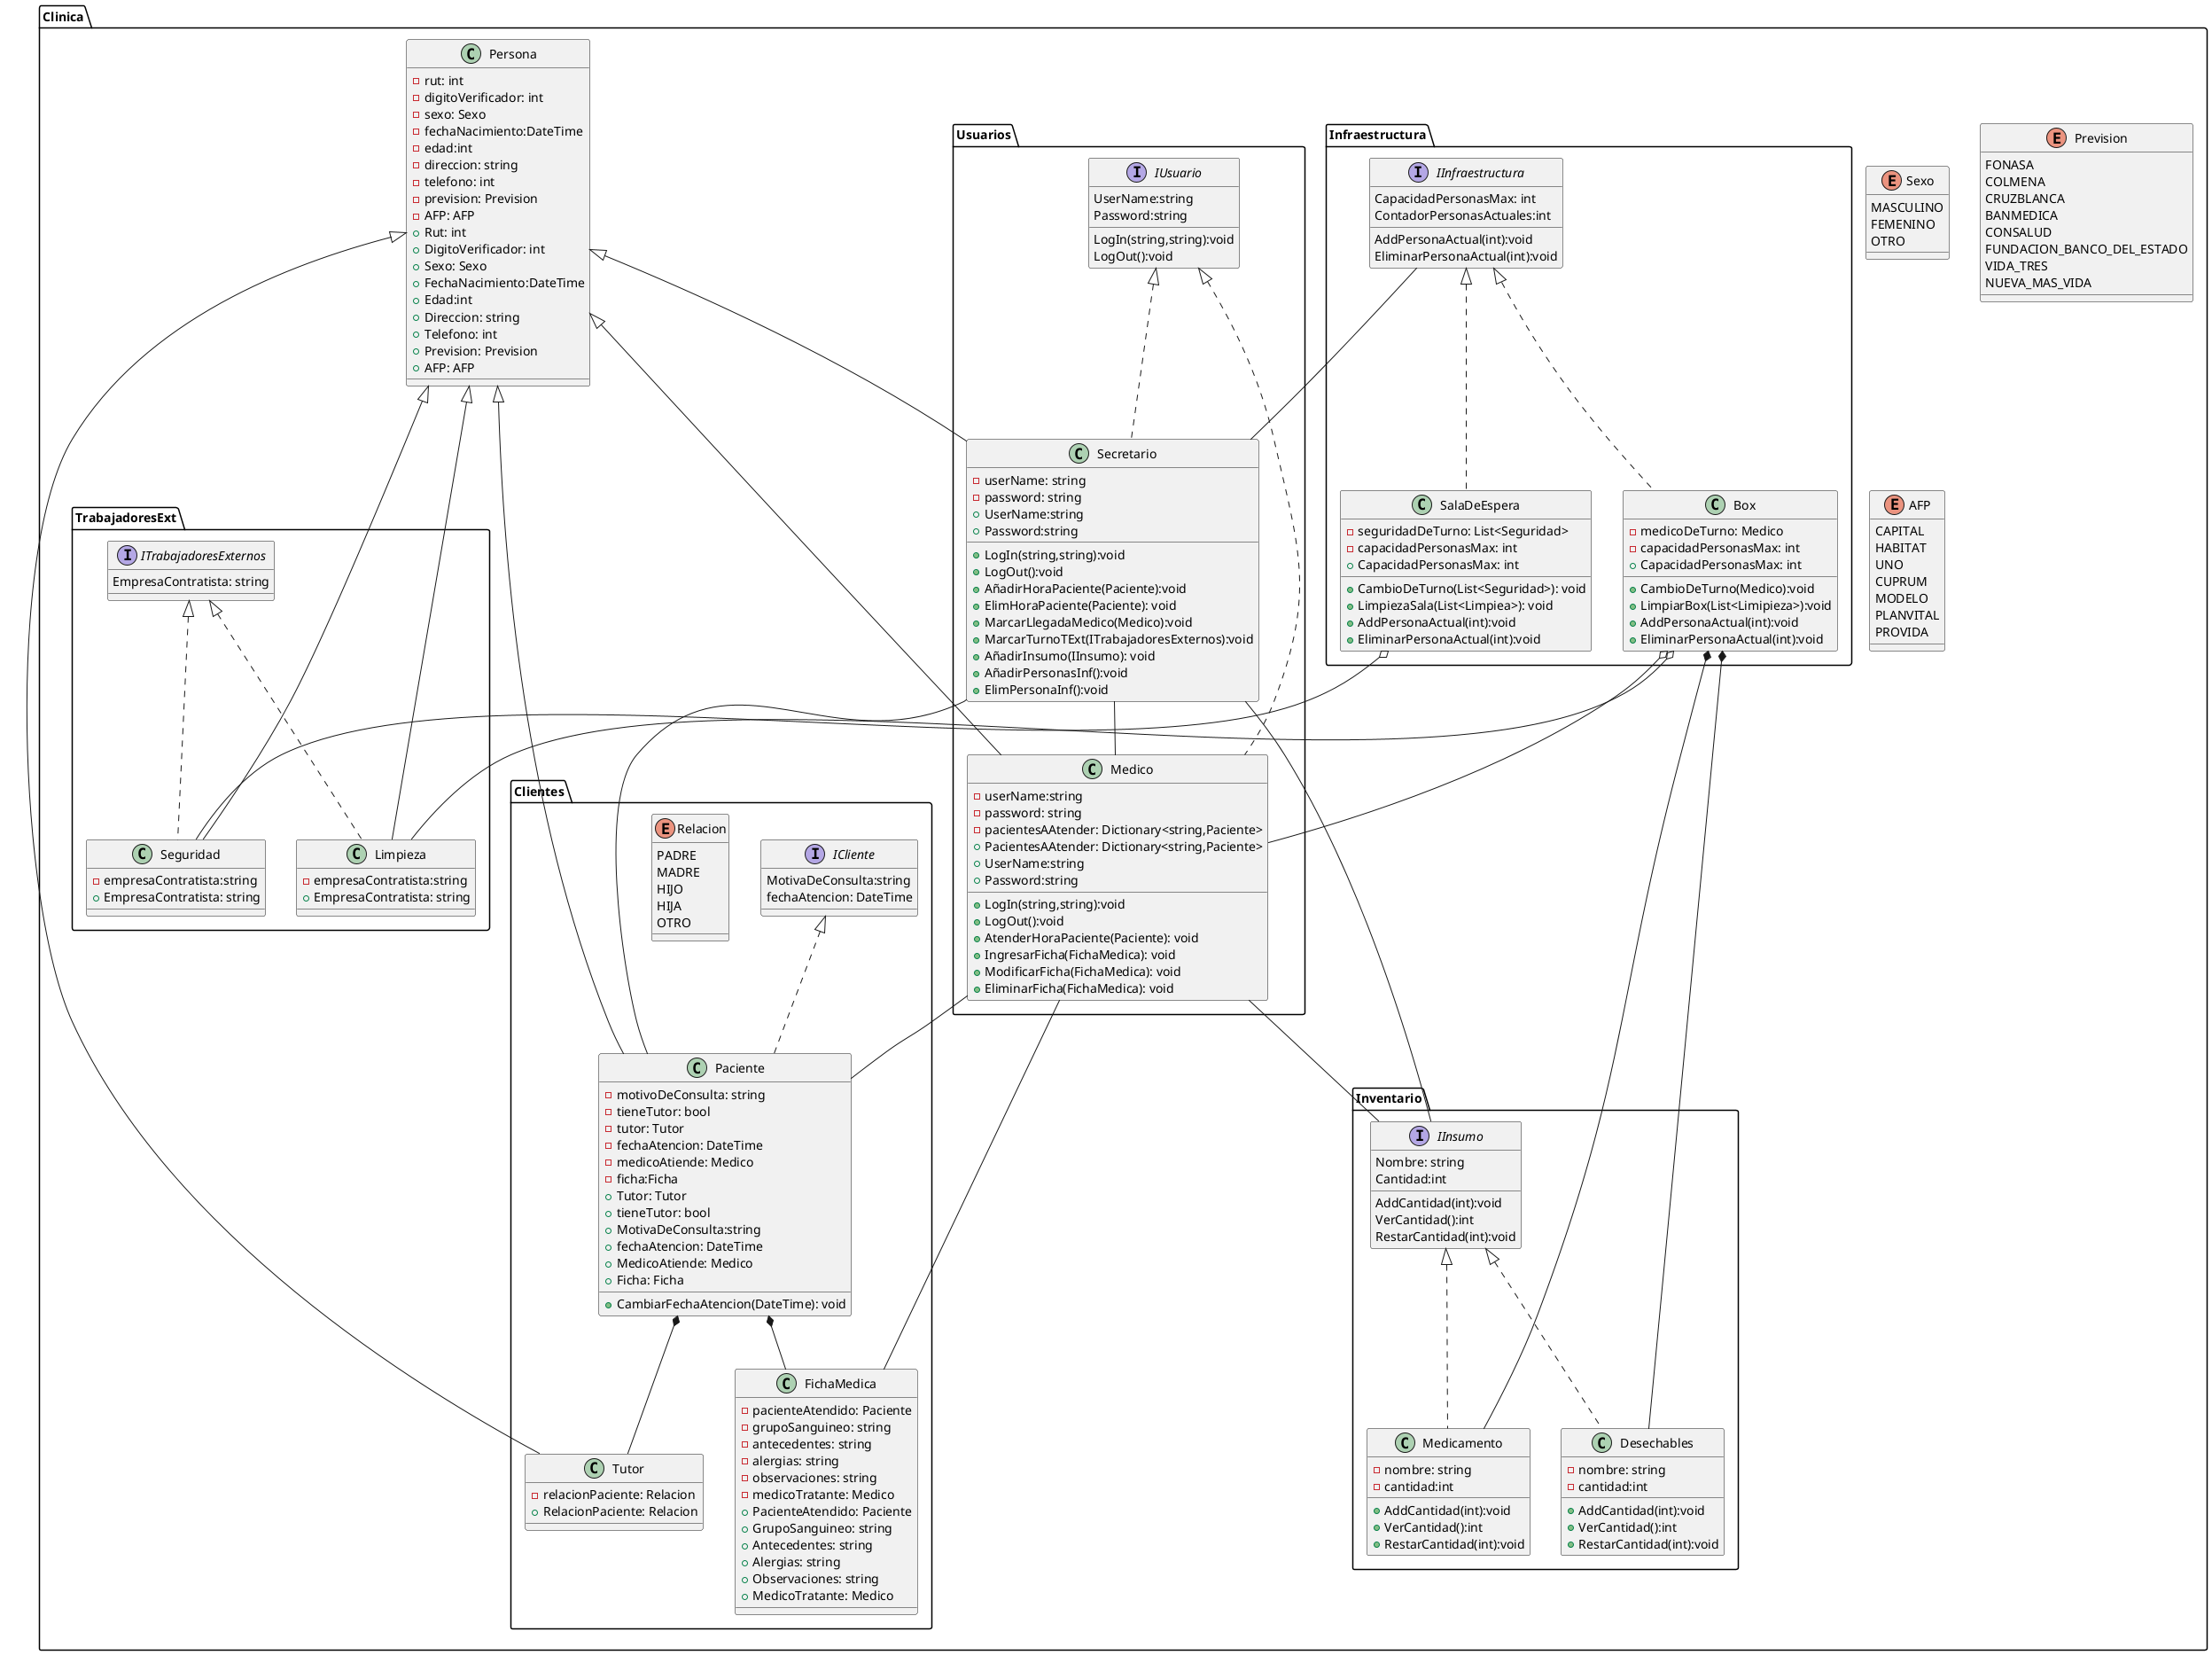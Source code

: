 @startuml Consultorio
package Clinica
{
   
    
    package Inventario
    {

        interface IInsumo {
            Nombre: string
            Cantidad:int
            AddCantidad(int):void
            VerCantidad():int
            RestarCantidad(int):void
        }
        class Medicamento {
            - nombre: string
            - cantidad:int
            + AddCantidad(int):void
            + VerCantidad():int
            + RestarCantidad(int):void
        }
        class Desechables {
            - nombre: string
            - cantidad:int
            + AddCantidad(int):void
            + VerCantidad():int
            + RestarCantidad(int):void
        }
    }
    

    enum Sexo{
        MASCULINO
        FEMENINO
        OTRO
    }
    enum Prevision{
        FONASA
        COLMENA
        CRUZBLANCA
        BANMEDICA
        CONSALUD
        FUNDACION_BANCO_DEL_ESTADO
        VIDA_TRES
        NUEVA_MAS_VIDA
    }

    enum AFP{
        CAPITAL
        HABITAT
        UNO
        CUPRUM
        MODELO
        PLANVITAL
        PROVIDA
    }
        class Persona
        {
        - rut: int
        - digitoVerificador: int
        - sexo: Sexo
        - fechaNacimiento:DateTime
        - edad:int
        - direccion: string
        - telefono: int
        - prevision: Prevision
        - AFP: AFP
        + Rut: int
        + DigitoVerificador: int
        + Sexo: Sexo
        + FechaNacimiento:DateTime
        + Edad:int
        + Direccion: string
        + Telefono: int
        + Prevision: Prevision
        + AFP: AFP
        }

        package TrabajadoresExt
        {
        interface ITrabajadoresExternos{
            EmpresaContratista: string
        }
         class Limpieza{
            - empresaContratista:string
            + EmpresaContratista: string
         }

        class Seguridad{
            - empresaContratista:string
            + EmpresaContratista: string
        }
        }
        package Clientes
        {
            interface ICliente{
            MotivaDeConsulta:string
            fechaAtencion: DateTime
        }
        class FichaMedica
        {
          - pacienteAtendido: Paciente
          - grupoSanguineo: string
          - antecedentes: string
          - alergias: string
          - observaciones: string
          - medicoTratante: Medico
          + PacienteAtendido: Paciente
          + GrupoSanguineo: string
          + Antecedentes: string
          + Alergias: string
          + Observaciones: string
          + MedicoTratante: Medico
          
        }

        enum Relacion{
            PADRE
            MADRE
            HIJO
            HIJA
            OTRO
        }
         class Paciente{
            - motivoDeConsulta: string
            - tieneTutor: bool
            - tutor: Tutor
            - fechaAtencion: DateTime
            - medicoAtiende: Medico
            - ficha:Ficha
            + CambiarFechaAtencion(DateTime): void
            + Tutor: Tutor
            + tieneTutor: bool
            + MotivaDeConsulta:string
            + fechaAtencion: DateTime
            + MedicoAtiende: Medico
            + Ficha: Ficha
        }
        class Tutor{
            - relacionPaciente: Relacion
            + RelacionPaciente: Relacion
        }
        }
        

        
        package Usuarios
        {
            interface IUsuario
            {
                LogIn(string,string):void
                LogOut():void
                UserName:string
                Password:string
            }
            class Secretario{
                -userName: string
                -password: string
                + LogIn(string,string):void
                + LogOut():void
                + UserName:string
                + Password:string
                + AñadirHoraPaciente(Paciente):void
                + ElimHoraPaciente(Paciente): void
                + MarcarLlegadaMedico(Medico):void
                + MarcarTurnoTExt(ITrabajadoresExternos):void
                + AñadirInsumo(IInsumo): void
                'Preguntar al profe sobre quien deberia tener metodo de añadir a infraestructura, si la inf o el que hace la cuenta de las personas es decir el secretario
                + AñadirPersonasInf():void
                + ElimPersonaInf():void
            }

            class Medico{
                - userName:string
                - password: string
                - pacientesAAtender: Dictionary<string,Paciente>
                + PacientesAAtender: Dictionary<string,Paciente>
                + LogIn(string,string):void
                + LogOut():void
                + UserName:string
                + Password:string
                + AtenderHoraPaciente(Paciente): void
                + IngresarFicha(FichaMedica): void
                + ModificarFicha(FichaMedica): void
                + EliminarFicha(FichaMedica): void
            }

          
        }
        package Infraestructura
         {
             interface IInfraestructura{
                 CapacidadPersonasMax: int
                 ContadorPersonasActuales:int
                 AddPersonaActual(int):void
                 EliminarPersonaActual(int):void
             }
             class Box{
                 - medicoDeTurno: Medico
                 - capacidadPersonasMax: int
                 + CambioDeTurno(Medico):void
                 + LimpiarBox(List<Limipieza>):void
                 + CapacidadPersonasMax: int
                 + AddPersonaActual(int):void
                 + EliminarPersonaActual(int):void
             }
             class SalaDeEspera {
                 - seguridadDeTurno: List<Seguridad>
                 - capacidadPersonasMax: int
                 + CapacidadPersonasMax: int
                 + CambioDeTurno(List<Seguridad>): void
                 + LimpiezaSala(List<Limpiea>): void
                 + AddPersonaActual(int):void
                 + EliminarPersonaActual(int):void
             }
             

         }
        'Relaciones
        'Herencias
        
        Persona<|-- Tutor
        Persona<|-- Paciente
        Persona<|-- Secretario
        Persona<|-- Medico
        Persona<|-- Limpieza
        Persona<|-- Seguridad



        'Composicion
        '(Se tienen en campo y no existen sin estar dentro de la clase)
        Paciente *-- Tutor
        Box *-- Medicamento
        Box *-- Desechables
        Paciente *-- FichaMedica
        'Agregacion
        '(Se tienen en campo pero existen independiente)
        Box o-- Medico
        SalaDeEspera o-- Seguridad
        Box  o-- Limpieza
        
        'Asociacion
        '(Interactuan pero son independientes, ej: pueden estar en metodo de el objeto)
        Medico -- Paciente
        Medico -- FichaMedica
        Medico -- IInsumo
        Secretario -- IInsumo
        Secretario -- Paciente
        Secretario -- Medico
        Secretario -- IInfraestructura
        'Interfaces:

        
        'Interfaz T externos
        ITrabajadoresExternos <|.. Limpieza
        ITrabajadoresExternos <|.. Seguridad
        'Interfaz Usuarios
        IUsuario <|.. Secretario
        IUsuario <|.. Medico
        'Interfaz Clientes
        ICliente <|.. Paciente
        'Interfaz Insumos
        IInsumo <|.. Medicamento
        IInsumo <|.. Desechables
        'Interfaz Infraestructura
        IInfraestructura <|.. Box
        IInfraestructura <|.. SalaDeEspera
        
    
    
}
@enduml